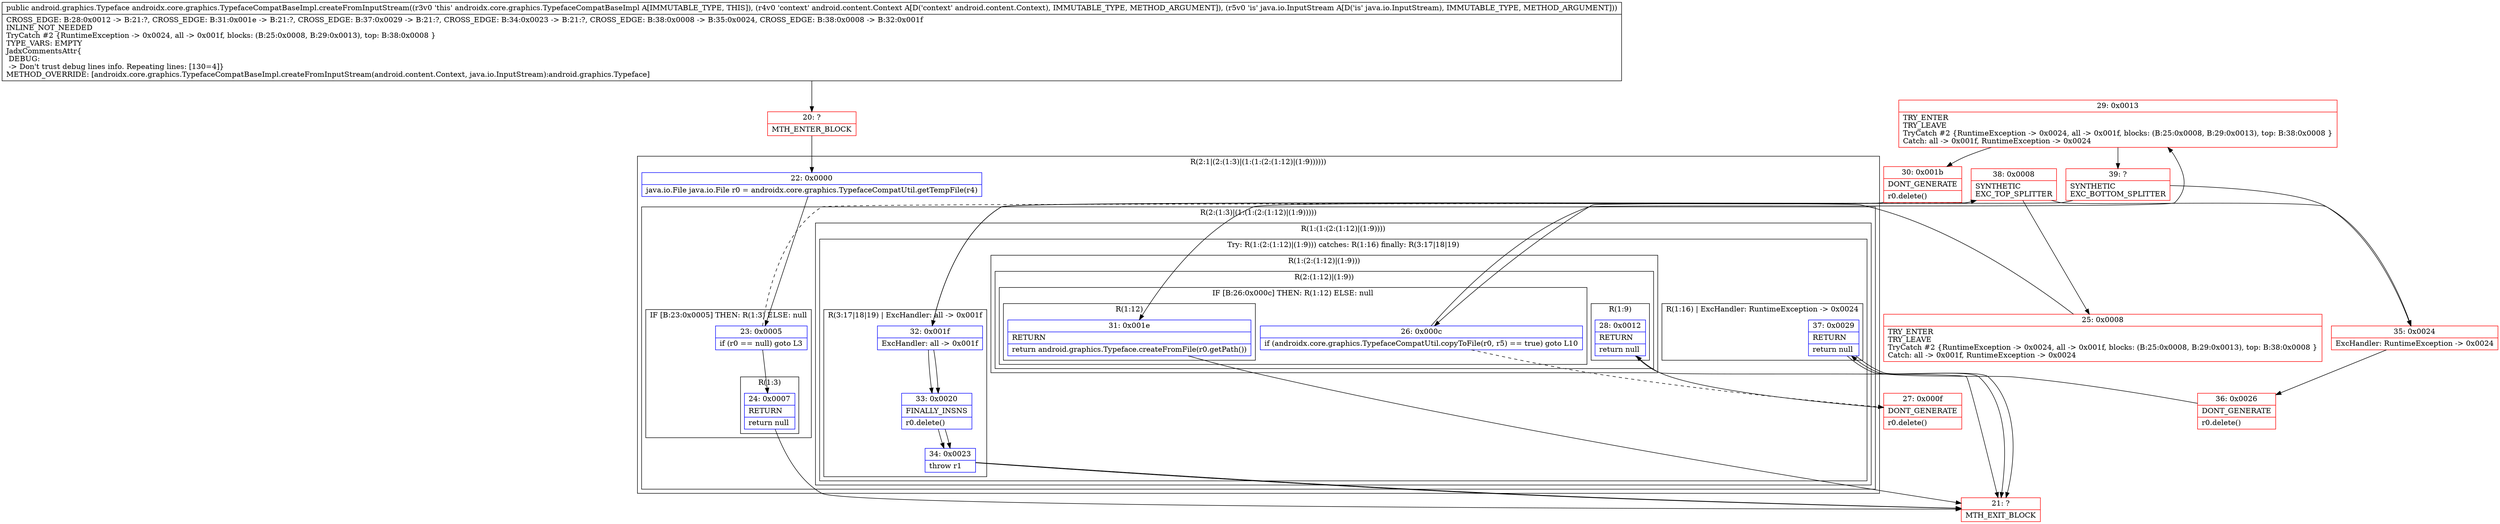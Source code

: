 digraph "CFG forandroidx.core.graphics.TypefaceCompatBaseImpl.createFromInputStream(Landroid\/content\/Context;Ljava\/io\/InputStream;)Landroid\/graphics\/Typeface;" {
subgraph cluster_Region_277197470 {
label = "R(2:1|(2:(1:3)|(1:(1:(2:(1:12)|(1:9))))))";
node [shape=record,color=blue];
Node_22 [shape=record,label="{22\:\ 0x0000|java.io.File java.io.File r0 = androidx.core.graphics.TypefaceCompatUtil.getTempFile(r4)\l}"];
subgraph cluster_Region_33355140 {
label = "R(2:(1:3)|(1:(1:(2:(1:12)|(1:9)))))";
node [shape=record,color=blue];
subgraph cluster_IfRegion_1133889257 {
label = "IF [B:23:0x0005] THEN: R(1:3) ELSE: null";
node [shape=record,color=blue];
Node_23 [shape=record,label="{23\:\ 0x0005|if (r0 == null) goto L3\l}"];
subgraph cluster_Region_1490703116 {
label = "R(1:3)";
node [shape=record,color=blue];
Node_24 [shape=record,label="{24\:\ 0x0007|RETURN\l|return null\l}"];
}
}
subgraph cluster_Region_232110243 {
label = "R(1:(1:(2:(1:12)|(1:9))))";
node [shape=record,color=blue];
subgraph cluster_TryCatchRegion_1389561203 {
label = "Try: R(1:(2:(1:12)|(1:9))) catches: R(1:16) finally: R(3:17|18|19)";
node [shape=record,color=blue];
subgraph cluster_Region_887462520 {
label = "R(1:(2:(1:12)|(1:9)))";
node [shape=record,color=blue];
subgraph cluster_Region_1051590107 {
label = "R(2:(1:12)|(1:9))";
node [shape=record,color=blue];
subgraph cluster_IfRegion_1205302895 {
label = "IF [B:26:0x000c] THEN: R(1:12) ELSE: null";
node [shape=record,color=blue];
Node_26 [shape=record,label="{26\:\ 0x000c|if (androidx.core.graphics.TypefaceCompatUtil.copyToFile(r0, r5) == true) goto L10\l}"];
subgraph cluster_Region_286911701 {
label = "R(1:12)";
node [shape=record,color=blue];
Node_31 [shape=record,label="{31\:\ 0x001e|RETURN\l|return android.graphics.Typeface.createFromFile(r0.getPath())\l}"];
}
}
subgraph cluster_Region_513628685 {
label = "R(1:9)";
node [shape=record,color=blue];
Node_28 [shape=record,label="{28\:\ 0x0012|RETURN\l|return null\l}"];
}
}
}
subgraph cluster_Region_1412377648 {
label = "R(1:16) | ExcHandler: RuntimeException \-\> 0x0024\l";
node [shape=record,color=blue];
Node_37 [shape=record,label="{37\:\ 0x0029|RETURN\l|return null\l}"];
}
subgraph cluster_Region_750107946 {
label = "R(3:17|18|19) | ExcHandler: all \-\> 0x001f\l";
node [shape=record,color=blue];
Node_32 [shape=record,label="{32\:\ 0x001f|ExcHandler: all \-\> 0x001f\l}"];
Node_33 [shape=record,label="{33\:\ 0x0020|FINALLY_INSNS\l|r0.delete()\l}"];
Node_34 [shape=record,label="{34\:\ 0x0023|throw r1\l}"];
}
}
}
}
}
subgraph cluster_Region_1412377648 {
label = "R(1:16) | ExcHandler: RuntimeException \-\> 0x0024\l";
node [shape=record,color=blue];
Node_37 [shape=record,label="{37\:\ 0x0029|RETURN\l|return null\l}"];
}
subgraph cluster_Region_750107946 {
label = "R(3:17|18|19) | ExcHandler: all \-\> 0x001f\l";
node [shape=record,color=blue];
Node_32 [shape=record,label="{32\:\ 0x001f|ExcHandler: all \-\> 0x001f\l}"];
Node_33 [shape=record,label="{33\:\ 0x0020|FINALLY_INSNS\l|r0.delete()\l}"];
Node_34 [shape=record,label="{34\:\ 0x0023|throw r1\l}"];
}
Node_20 [shape=record,color=red,label="{20\:\ ?|MTH_ENTER_BLOCK\l}"];
Node_21 [shape=record,color=red,label="{21\:\ ?|MTH_EXIT_BLOCK\l}"];
Node_38 [shape=record,color=red,label="{38\:\ 0x0008|SYNTHETIC\lEXC_TOP_SPLITTER\l}"];
Node_25 [shape=record,color=red,label="{25\:\ 0x0008|TRY_ENTER\lTRY_LEAVE\lTryCatch #2 \{RuntimeException \-\> 0x0024, all \-\> 0x001f, blocks: (B:25:0x0008, B:29:0x0013), top: B:38:0x0008 \}\lCatch: all \-\> 0x001f, RuntimeException \-\> 0x0024\l}"];
Node_27 [shape=record,color=red,label="{27\:\ 0x000f|DONT_GENERATE\l|r0.delete()\l}"];
Node_29 [shape=record,color=red,label="{29\:\ 0x0013|TRY_ENTER\lTRY_LEAVE\lTryCatch #2 \{RuntimeException \-\> 0x0024, all \-\> 0x001f, blocks: (B:25:0x0008, B:29:0x0013), top: B:38:0x0008 \}\lCatch: all \-\> 0x001f, RuntimeException \-\> 0x0024\l}"];
Node_30 [shape=record,color=red,label="{30\:\ 0x001b|DONT_GENERATE\l|r0.delete()\l}"];
Node_39 [shape=record,color=red,label="{39\:\ ?|SYNTHETIC\lEXC_BOTTOM_SPLITTER\l}"];
Node_35 [shape=record,color=red,label="{35\:\ 0x0024|ExcHandler: RuntimeException \-\> 0x0024\l}"];
Node_36 [shape=record,color=red,label="{36\:\ 0x0026|DONT_GENERATE\l|r0.delete()\l}"];
MethodNode[shape=record,label="{public android.graphics.Typeface androidx.core.graphics.TypefaceCompatBaseImpl.createFromInputStream((r3v0 'this' androidx.core.graphics.TypefaceCompatBaseImpl A[IMMUTABLE_TYPE, THIS]), (r4v0 'context' android.content.Context A[D('context' android.content.Context), IMMUTABLE_TYPE, METHOD_ARGUMENT]), (r5v0 'is' java.io.InputStream A[D('is' java.io.InputStream), IMMUTABLE_TYPE, METHOD_ARGUMENT]))  | CROSS_EDGE: B:28:0x0012 \-\> B:21:?, CROSS_EDGE: B:31:0x001e \-\> B:21:?, CROSS_EDGE: B:37:0x0029 \-\> B:21:?, CROSS_EDGE: B:34:0x0023 \-\> B:21:?, CROSS_EDGE: B:38:0x0008 \-\> B:35:0x0024, CROSS_EDGE: B:38:0x0008 \-\> B:32:0x001f\lINLINE_NOT_NEEDED\lTryCatch #2 \{RuntimeException \-\> 0x0024, all \-\> 0x001f, blocks: (B:25:0x0008, B:29:0x0013), top: B:38:0x0008 \}\lTYPE_VARS: EMPTY\lJadxCommentsAttr\{\l DEBUG: \l \-\> Don't trust debug lines info. Repeating lines: [130=4]\}\lMETHOD_OVERRIDE: [androidx.core.graphics.TypefaceCompatBaseImpl.createFromInputStream(android.content.Context, java.io.InputStream):android.graphics.Typeface]\l}"];
MethodNode -> Node_20;Node_22 -> Node_23;
Node_23 -> Node_24;
Node_23 -> Node_38[style=dashed];
Node_24 -> Node_21;
Node_26 -> Node_27[style=dashed];
Node_26 -> Node_29;
Node_31 -> Node_21;
Node_28 -> Node_21;
Node_37 -> Node_21;
Node_32 -> Node_33;
Node_33 -> Node_34;
Node_34 -> Node_21;
Node_37 -> Node_21;
Node_32 -> Node_33;
Node_33 -> Node_34;
Node_34 -> Node_21;
Node_20 -> Node_22;
Node_38 -> Node_25;
Node_38 -> Node_35;
Node_38 -> Node_32;
Node_25 -> Node_26;
Node_27 -> Node_28;
Node_29 -> Node_30;
Node_29 -> Node_39;
Node_30 -> Node_31;
Node_39 -> Node_35;
Node_39 -> Node_32;
Node_35 -> Node_36;
Node_36 -> Node_37;
}

